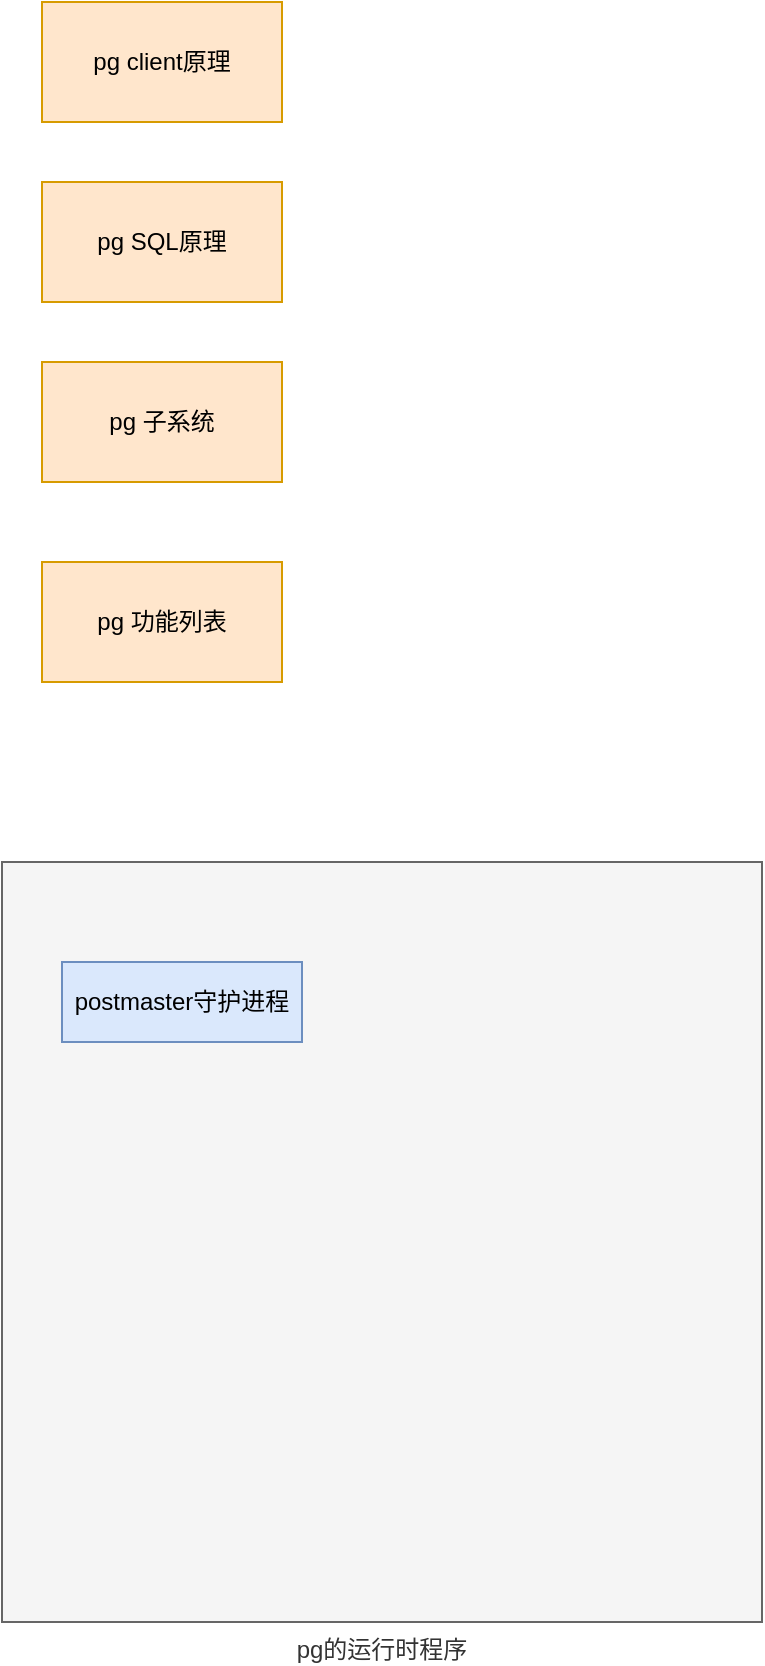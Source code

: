 <mxfile version="10.6.3" type="github"><diagram id="vr3g13BMEE8ZhwxLxWMC" name="第 1 页"><mxGraphModel dx="2112" dy="1193" grid="1" gridSize="10" guides="1" tooltips="1" connect="1" arrows="1" fold="1" page="1" pageScale="1" pageWidth="827" pageHeight="1169" math="0" shadow="0"><root><mxCell id="0"/><mxCell id="1" parent="0"/><mxCell id="q8Bx2dNp8B1ykMYG_O_N-1" value="pg的运行时程序&lt;br&gt;" style="rounded=0;whiteSpace=wrap;html=1;fillColor=#f5f5f5;strokeColor=#666666;labelPosition=center;verticalLabelPosition=bottom;align=center;verticalAlign=top;fontColor=#333333;" vertex="1" parent="1"><mxGeometry x="130" y="730" width="380" height="380" as="geometry"/></mxCell><mxCell id="q8Bx2dNp8B1ykMYG_O_N-2" value="pg client原理&lt;br&gt;" style="rounded=0;whiteSpace=wrap;html=1;fillColor=#ffe6cc;strokeColor=#d79b00;" vertex="1" parent="1"><mxGeometry x="150" y="300" width="120" height="60" as="geometry"/></mxCell><mxCell id="q8Bx2dNp8B1ykMYG_O_N-4" value="pg SQL原理&lt;br&gt;" style="rounded=0;whiteSpace=wrap;html=1;fillColor=#ffe6cc;strokeColor=#d79b00;" vertex="1" parent="1"><mxGeometry x="150" y="390" width="120" height="60" as="geometry"/></mxCell><mxCell id="q8Bx2dNp8B1ykMYG_O_N-6" value="pg 子系统&lt;br&gt;" style="rounded=0;whiteSpace=wrap;html=1;fillColor=#ffe6cc;strokeColor=#d79b00;" vertex="1" parent="1"><mxGeometry x="150" y="480" width="120" height="60" as="geometry"/></mxCell><mxCell id="q8Bx2dNp8B1ykMYG_O_N-7" value="pg 功能列表&lt;br&gt;" style="rounded=0;whiteSpace=wrap;html=1;fillColor=#ffe6cc;strokeColor=#d79b00;" vertex="1" parent="1"><mxGeometry x="150" y="580" width="120" height="60" as="geometry"/></mxCell><mxCell id="q8Bx2dNp8B1ykMYG_O_N-8" value="postmaster守护进程" style="rounded=0;whiteSpace=wrap;html=1;fillColor=#dae8fc;strokeColor=#6c8ebf;" vertex="1" parent="1"><mxGeometry x="160" y="780" width="120" height="40" as="geometry"/></mxCell></root></mxGraphModel></diagram></mxfile>